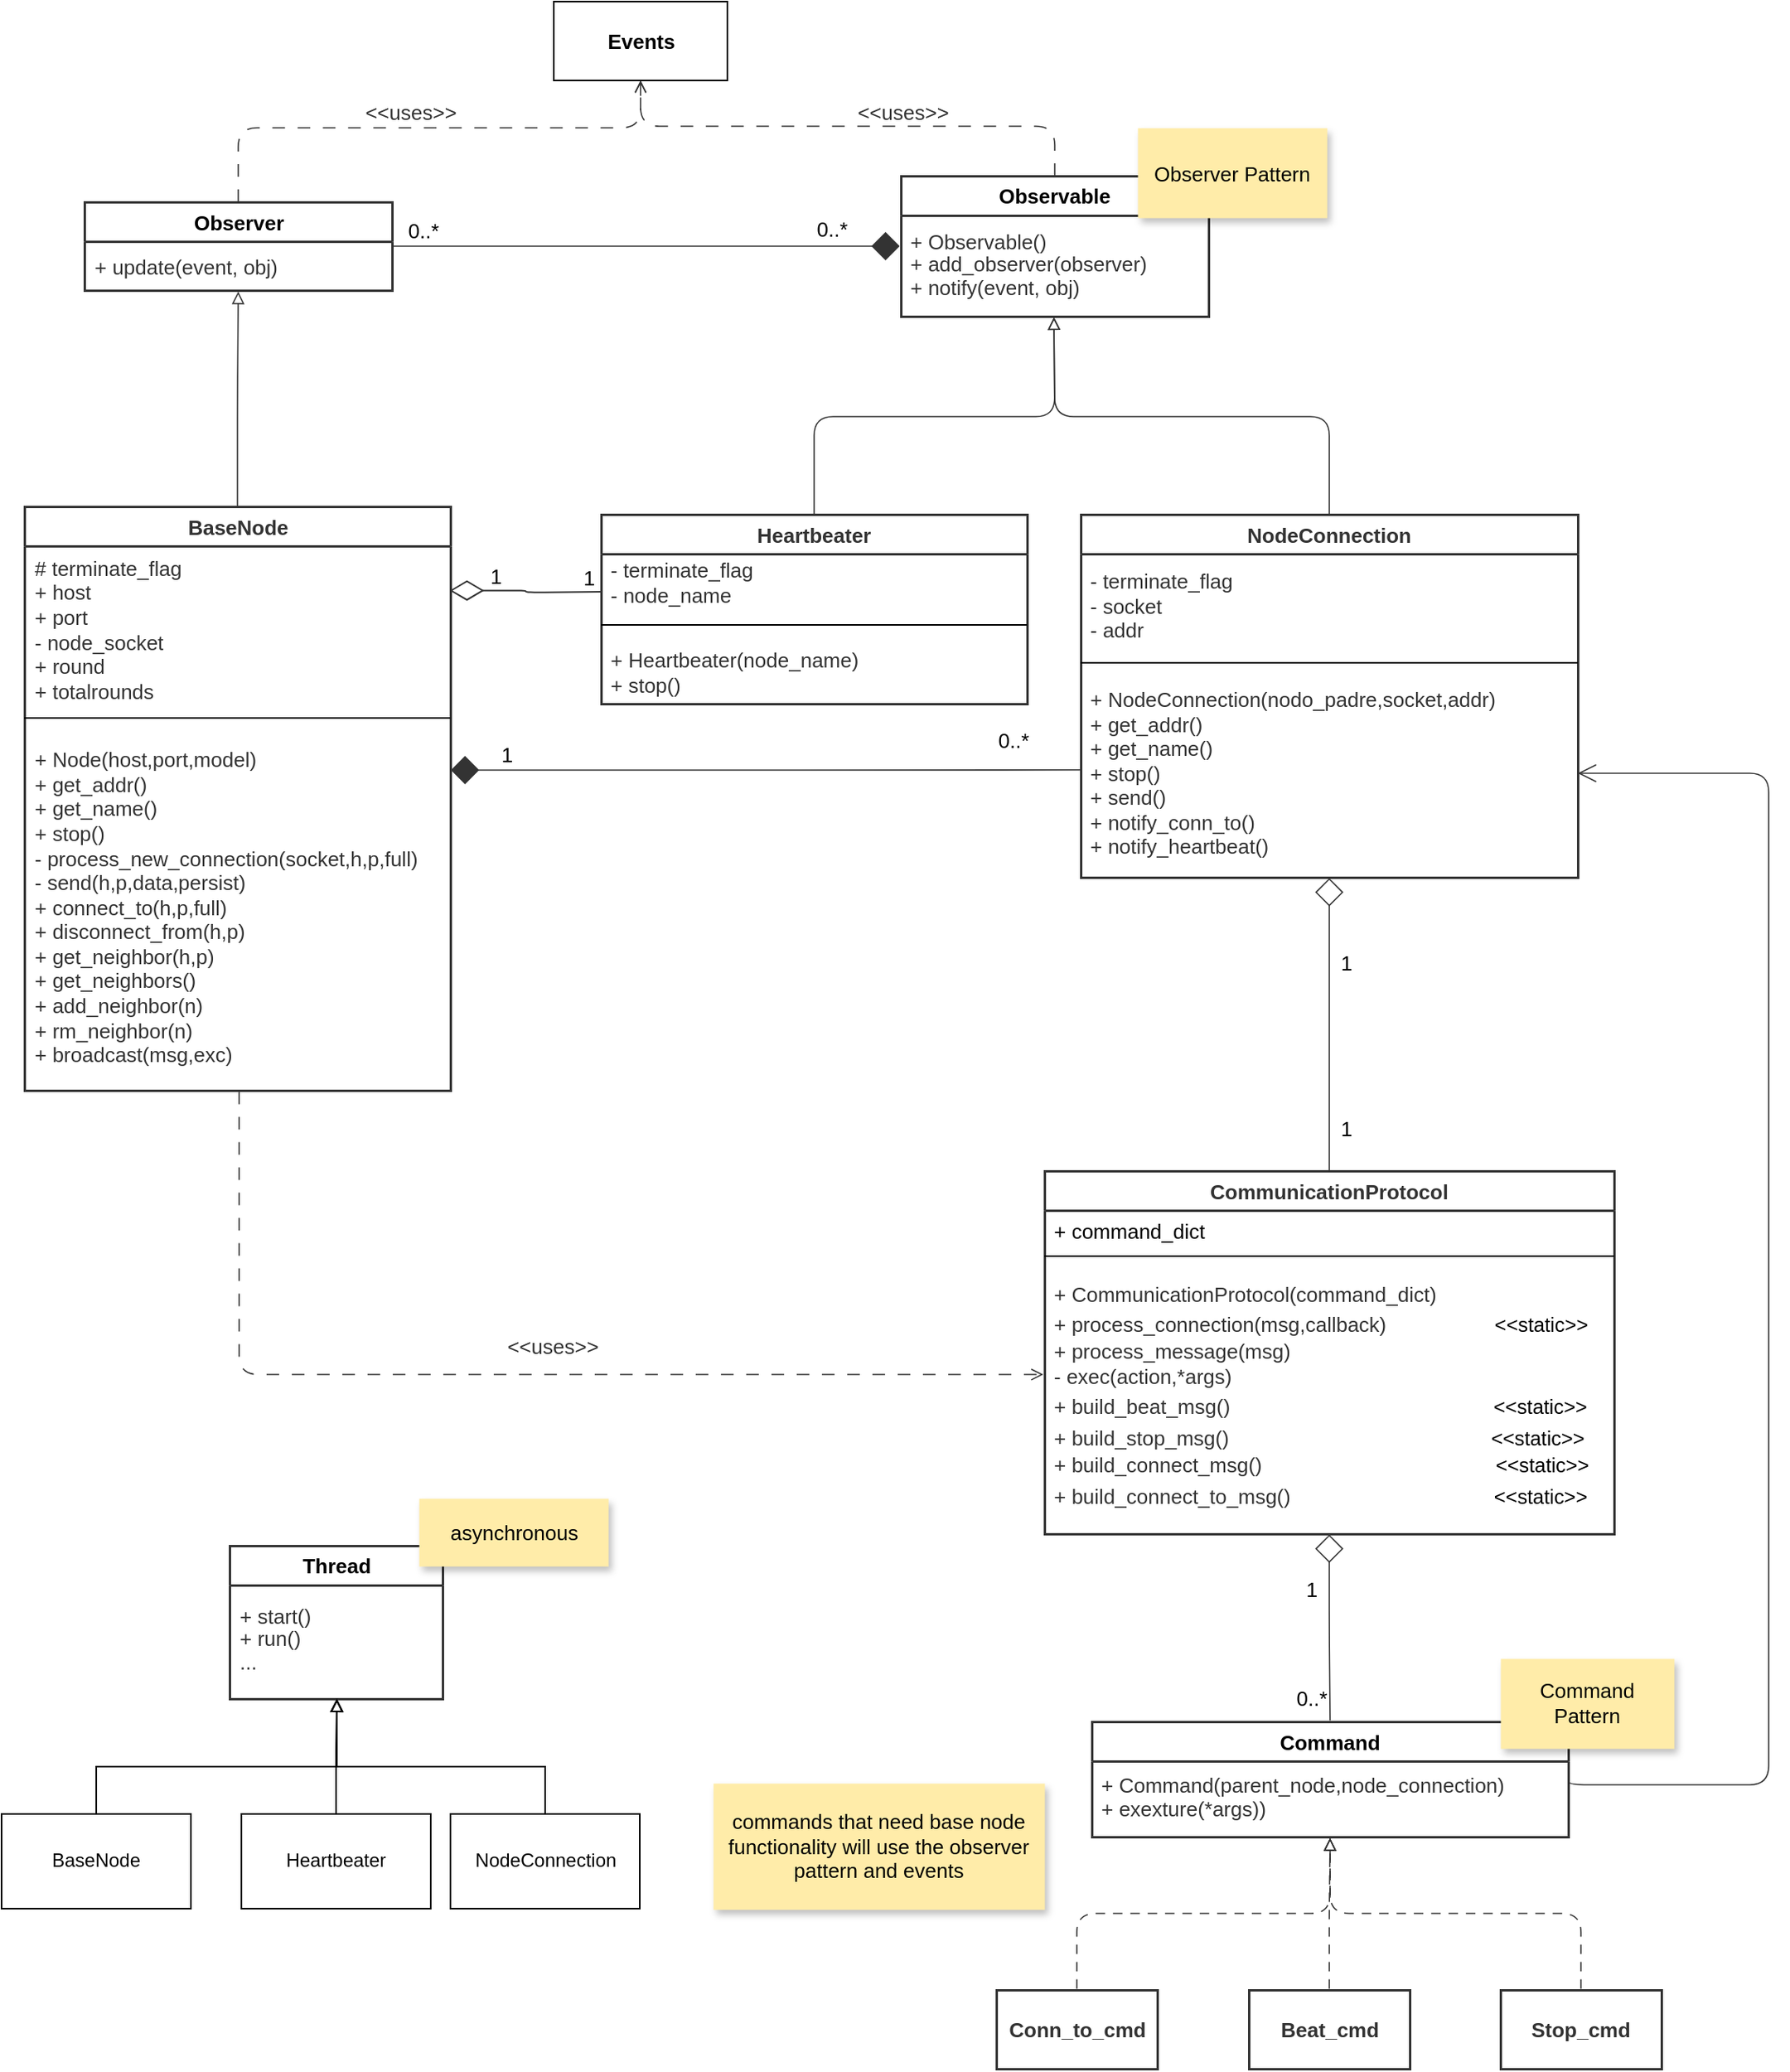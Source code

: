 <mxfile version="19.0.3" type="device"><diagram id="484S4B1htWLxdVBNY2-c" name="Page-1"><mxGraphModel dx="-99" dy="558" grid="1" gridSize="10" guides="1" tooltips="1" connect="1" arrows="1" fold="1" page="1" pageScale="1" pageWidth="827" pageHeight="1169" math="0" shadow="0"><root><mxCell id="0"/><mxCell id="1" parent="0"/><mxCell id="86f7DXbvGBLpAlIuW8gX-1" value="BaseNode" style="html=1;overflow=block;blockSpacing=1;swimlane;childLayout=stackLayout;horizontal=1;horizontalStack=0;resizeParent=1;resizeParentMax=0;resizeLast=0;collapsible=0;marginBottom=0;swimlaneFillColor=#ffffff;startSize=25;whiteSpace=wrap;fontSize=13;fontColor=#333333;fontStyle=1;align=center;spacing=0;strokeColor=#333333;strokeOpacity=100;fillOpacity=100;fillColor=#ffffff;strokeWidth=1.5;" parent="1" vertex="1"><mxGeometry x="994.5" y="360" width="270" height="370" as="geometry"/></mxCell><mxCell id="86f7DXbvGBLpAlIuW8gX-2" value="# terminate_flag&lt;br&gt;+ host&lt;br&gt;+ port&lt;br&gt;- node_socket&lt;br&gt;+ round&lt;br&gt;+ totalrounds" style="part=1;html=1;resizeHeight=0;strokeColor=none;fillColor=none;align=left;verticalAlign=middle;spacingLeft=4;spacingRight=4;overflow=hidden;rotatable=0;points=[[0,0.5],[1,0.5]];portConstraint=eastwest;swimlaneFillColor=#ffffff;strokeOpacity=100;fillOpacity=100;whiteSpace=wrap;fontSize=13;fontColor=#333333;" parent="86f7DXbvGBLpAlIuW8gX-1" vertex="1"><mxGeometry y="25" width="270" height="105" as="geometry"/></mxCell><mxCell id="86f7DXbvGBLpAlIuW8gX-3" value="" style="line;strokeWidth=1;fillColor=none;align=left;verticalAlign=middle;spacingTop=-1;spacingLeft=3;spacingRight=3;rotatable=0;labelPosition=right;points=[];portConstraint=eastwest;" parent="86f7DXbvGBLpAlIuW8gX-1" vertex="1"><mxGeometry y="130" width="270" height="8" as="geometry"/></mxCell><mxCell id="86f7DXbvGBLpAlIuW8gX-4" value="+ Node(host,port,model)&lt;br&gt;+ get_addr()&lt;br&gt;+ get_name()&lt;br&gt;+ stop()&lt;br&gt;- process_new_connection(socket,h,p,full)&lt;br&gt;- send(h,p,data,persist)&lt;br&gt;+ connect_to(h,p,full)&lt;br&gt;+ disconnect_from(h,p)&lt;br&gt;+ get_neighbor(h,p) &lt;br&gt;+ get_neighbors() &lt;br&gt;+ add_neighbor(n) &lt;br&gt;+ rm_neighbor(n)&lt;br&gt;+ broadcast(msg,exc)" style="part=1;html=1;resizeHeight=0;strokeColor=none;fillColor=none;align=left;verticalAlign=middle;spacingLeft=4;spacingRight=4;overflow=hidden;rotatable=0;points=[[0,0.5],[1,0.5]];portConstraint=eastwest;swimlaneFillColor=#ffffff;strokeOpacity=100;fillOpacity=100;whiteSpace=wrap;fontSize=13;fontColor=#333333;" parent="86f7DXbvGBLpAlIuW8gX-1" vertex="1"><mxGeometry y="138" width="270" height="232" as="geometry"/></mxCell><mxCell id="86f7DXbvGBLpAlIuW8gX-5" value="Heartbeater" style="html=1;overflow=block;blockSpacing=1;swimlane;childLayout=stackLayout;horizontal=1;horizontalStack=0;resizeParent=1;resizeParentMax=0;resizeLast=0;collapsible=0;marginBottom=0;swimlaneFillColor=#ffffff;startSize=25;whiteSpace=wrap;fontSize=13;fontColor=#333333;fontStyle=1;align=center;spacing=0;strokeColor=#333333;strokeOpacity=100;fillOpacity=100;fillColor=#ffffff;strokeWidth=1.5;" parent="1" vertex="1"><mxGeometry x="1360" y="365" width="270" height="120" as="geometry"/></mxCell><mxCell id="86f7DXbvGBLpAlIuW8gX-6" value="- terminate_flag&lt;br&gt;- node_name" style="part=1;html=1;resizeHeight=0;strokeColor=none;fillColor=none;align=left;verticalAlign=middle;spacingLeft=4;spacingRight=4;overflow=hidden;rotatable=0;points=[[0,0.5],[1,0.5]];portConstraint=eastwest;swimlaneFillColor=#ffffff;strokeOpacity=100;fillOpacity=100;whiteSpace=wrap;fontSize=13;fontColor=#333333;" parent="86f7DXbvGBLpAlIuW8gX-5" vertex="1"><mxGeometry y="25" width="270" height="35" as="geometry"/></mxCell><mxCell id="86f7DXbvGBLpAlIuW8gX-7" value="" style="line;strokeWidth=1;fillColor=none;align=left;verticalAlign=middle;spacingTop=-1;spacingLeft=3;spacingRight=3;rotatable=0;labelPosition=right;points=[];portConstraint=eastwest;" parent="86f7DXbvGBLpAlIuW8gX-5" vertex="1"><mxGeometry y="60" width="270" height="20" as="geometry"/></mxCell><mxCell id="86f7DXbvGBLpAlIuW8gX-8" value="+ Heartbeater(node_name)&lt;br&gt;+ stop()" style="part=1;html=1;resizeHeight=0;strokeColor=none;fillColor=none;align=left;verticalAlign=middle;spacingLeft=4;spacingRight=4;overflow=hidden;rotatable=0;points=[[0,0.5],[1,0.5]];portConstraint=eastwest;swimlaneFillColor=#ffffff;strokeOpacity=100;fillOpacity=100;whiteSpace=wrap;fontSize=13;fontColor=#333333;" parent="86f7DXbvGBLpAlIuW8gX-5" vertex="1"><mxGeometry y="80" width="270" height="40" as="geometry"/></mxCell><mxCell id="86f7DXbvGBLpAlIuW8gX-9" value="Thread" style="html=1;overflow=block;blockSpacing=1;swimlane;childLayout=stackLayout;horizontal=1;horizontalStack=0;resizeParent=1;resizeParentMax=0;resizeLast=0;collapsible=0;marginBottom=0;swimlaneFillColor=#ffffff;startSize=25;whiteSpace=wrap;fontSize=13;fontStyle=1;align=center;spacing=0;strokeColor=#333333;strokeOpacity=100;fillOpacity=100;fillColor=#ffffff;strokeWidth=1.5;" parent="1" vertex="1"><mxGeometry x="1124.5" y="1018.48" width="135" height="96.963" as="geometry"/></mxCell><mxCell id="86f7DXbvGBLpAlIuW8gX-10" value="&lt;div style=&quot;display: flex; justify-content: flex-start; text-align: left; align-items: baseline; font-size: 0; line-height: 1.25;margin-top: -2px;&quot;&gt;&lt;span&gt;&lt;span style=&quot;font-size:13px;color:#333333;&quot;&gt;+ start()  &#10;&lt;/span&gt;&lt;/span&gt;&lt;/div&gt;&lt;div style=&quot;display: flex; justify-content: flex-start; text-align: left; align-items: baseline; font-size: 0; line-height: 1.25;margin-top: -2px;&quot;&gt;&lt;span&gt;&lt;span style=&quot;font-size:13px;color:#333333;&quot;&gt;+ run()&#10;&lt;/span&gt;&lt;/span&gt;&lt;/div&gt;&lt;div style=&quot;display: flex; justify-content: flex-start; text-align: left; align-items: baseline; font-size: 0; line-height: 1.25;margin-top: -2px;&quot;&gt;&lt;span&gt;&lt;span style=&quot;font-size:13px;color:#333333;&quot;&gt;...&lt;/span&gt;&lt;/span&gt;&lt;/div&gt;" style="part=1;html=1;resizeHeight=0;strokeColor=none;fillColor=none;verticalAlign=middle;spacingLeft=4;spacingRight=4;overflow=hidden;rotatable=0;points=[[0,0.5],[1,0.5]];portConstraint=eastwest;swimlaneFillColor=#ffffff;strokeOpacity=100;fillOpacity=100;whiteSpace=wrap;fontSize=13;fontColor=#333333;align=left;" parent="86f7DXbvGBLpAlIuW8gX-9" vertex="1"><mxGeometry y="25" width="135" height="71.963" as="geometry"/></mxCell><mxCell id="86f7DXbvGBLpAlIuW8gX-11" value="NodeConnection" style="html=1;overflow=block;blockSpacing=1;swimlane;childLayout=stackLayout;horizontal=1;horizontalStack=0;resizeParent=1;resizeParentMax=0;resizeLast=0;collapsible=0;marginBottom=0;swimlaneFillColor=#ffffff;startSize=25;whiteSpace=wrap;fontSize=13;fontColor=#333333;fontStyle=1;align=center;spacing=0;strokeColor=#333333;strokeOpacity=100;fillOpacity=100;fillColor=#ffffff;strokeWidth=1.5;" parent="1" vertex="1"><mxGeometry x="1664" y="365" width="315" height="230" as="geometry"/></mxCell><mxCell id="86f7DXbvGBLpAlIuW8gX-12" value="- terminate_flag&lt;br&gt;- socket&lt;br&gt;- addr" style="part=1;html=1;resizeHeight=0;strokeColor=none;fillColor=none;align=left;verticalAlign=middle;spacingLeft=4;spacingRight=4;overflow=hidden;rotatable=0;points=[[0,0.5],[1,0.5]];portConstraint=eastwest;swimlaneFillColor=#ffffff;strokeOpacity=100;fillOpacity=100;whiteSpace=wrap;fontSize=13;fontColor=#333333;" parent="86f7DXbvGBLpAlIuW8gX-11" vertex="1"><mxGeometry y="25" width="315" height="65" as="geometry"/></mxCell><mxCell id="86f7DXbvGBLpAlIuW8gX-13" value="" style="line;strokeWidth=1;fillColor=none;align=left;verticalAlign=middle;spacingTop=-1;spacingLeft=3;spacingRight=3;rotatable=0;labelPosition=right;points=[];portConstraint=eastwest;" parent="86f7DXbvGBLpAlIuW8gX-11" vertex="1"><mxGeometry y="90" width="315" height="8" as="geometry"/></mxCell><mxCell id="86f7DXbvGBLpAlIuW8gX-14" value="+ NodeConnection(nodo_padre,socket,addr)&lt;br&gt;+ get_addr()&lt;br&gt;+ get_name()&lt;br&gt;+ stop()&lt;br&gt;+ send()&lt;br&gt;+ notify_conn_to()&lt;br&gt;+ notify_heartbeat()" style="part=1;html=1;resizeHeight=0;strokeColor=none;fillColor=none;align=left;verticalAlign=middle;spacingLeft=4;spacingRight=4;overflow=hidden;rotatable=0;points=[[0,0.5],[1,0.5]];portConstraint=eastwest;swimlaneFillColor=#ffffff;strokeOpacity=100;fillOpacity=100;whiteSpace=wrap;fontSize=13;fontColor=#333333;" parent="86f7DXbvGBLpAlIuW8gX-11" vertex="1"><mxGeometry y="98" width="315" height="132" as="geometry"/></mxCell><UserObject label="" lucidchartObjectId="Es1kTnp6L7Sx" id="86f7DXbvGBLpAlIuW8gX-21"><mxCell style="html=1;jettySize=18;whiteSpace=wrap;fontSize=13;strokeColor=#333333;strokeOpacity=100;strokeWidth=1;rounded=1;arcSize=24;edgeStyle=orthogonalEdgeStyle;startArrow=none;endArrow=diamondThin;endFill=0;endSize=19;startSize=21;entryX=0.998;entryY=0.269;entryDx=0;entryDy=0;entryPerimeter=0;" parent="1" target="86f7DXbvGBLpAlIuW8gX-2" edge="1"><mxGeometry width="100" height="100" relative="1" as="geometry"><Array as="points"/><mxPoint x="1360" y="414" as="sourcePoint"/><mxPoint x="1264.5" y="414.215" as="targetPoint"/></mxGeometry></mxCell></UserObject><mxCell id="86f7DXbvGBLpAlIuW8gX-22" value="1" style="text;html=1;resizable=0;labelBackgroundColor=default;align=center;verticalAlign=middle;fontSize=13;" parent="86f7DXbvGBLpAlIuW8gX-21" vertex="1"><mxGeometry x="-0.908" relative="1" as="geometry"><mxPoint x="-4" y="-9" as="offset"/></mxGeometry></mxCell><mxCell id="86f7DXbvGBLpAlIuW8gX-23" value="1" style="text;html=1;resizable=0;labelBackgroundColor=default;align=center;verticalAlign=middle;fontSize=13;" parent="86f7DXbvGBLpAlIuW8gX-21" vertex="1"><mxGeometry x="0.908" relative="1" as="geometry"><mxPoint x="24" y="-9" as="offset"/></mxGeometry></mxCell><UserObject label="" lucidchartObjectId="Xs1kaLRwTrec" id="86f7DXbvGBLpAlIuW8gX-24"><mxCell style="html=1;jettySize=18;whiteSpace=wrap;fontSize=13;strokeColor=#333333;strokeOpacity=100;strokeWidth=0.8;rounded=1;arcSize=24;edgeStyle=orthogonalEdgeStyle;startArrow=diamond;startFill=1;startSize=16;endArrow=none;entryX=-0.001;entryY=0.484;entryDx=0;entryDy=0;entryPerimeter=0;exitX=1.001;exitY=0.125;exitDx=0;exitDy=0;exitPerimeter=0;" parent="1" source="86f7DXbvGBLpAlIuW8gX-4" target="86f7DXbvGBLpAlIuW8gX-14" edge="1"><mxGeometry width="100" height="100" relative="1" as="geometry"><Array as="points"/><mxPoint x="1280" y="580" as="sourcePoint"/><mxPoint x="1660" y="580" as="targetPoint"/></mxGeometry></mxCell></UserObject><mxCell id="86f7DXbvGBLpAlIuW8gX-25" value="1" style="text;html=1;resizable=0;labelBackgroundColor=default;align=center;verticalAlign=middle;fontSize=13;" parent="86f7DXbvGBLpAlIuW8gX-24" vertex="1"><mxGeometry x="-0.869" relative="1" as="geometry"><mxPoint x="9" y="-10" as="offset"/></mxGeometry></mxCell><mxCell id="86f7DXbvGBLpAlIuW8gX-26" value="0..*" style="text;html=1;resizable=0;labelBackgroundColor=default;align=center;verticalAlign=middle;fontSize=13;" parent="86f7DXbvGBLpAlIuW8gX-24" vertex="1"><mxGeometry x="0.739" relative="1" as="geometry"><mxPoint x="9" y="-19" as="offset"/></mxGeometry></mxCell><mxCell id="86f7DXbvGBLpAlIuW8gX-29" value="CommunicationProtocol" style="html=1;overflow=block;blockSpacing=1;swimlane;childLayout=stackLayout;horizontal=1;horizontalStack=0;resizeParent=1;resizeParentMax=0;resizeLast=0;collapsible=0;marginBottom=0;swimlaneFillColor=#ffffff;startSize=25;whiteSpace=wrap;fontSize=13;fontColor=#333333;fontStyle=1;align=center;spacing=0;strokeColor=#333333;strokeOpacity=100;fillOpacity=100;fillColor=#ffffff;strokeWidth=1.5;" parent="1" vertex="1"><mxGeometry x="1641" y="781" width="361" height="230" as="geometry"/></mxCell><mxCell id="86f7DXbvGBLpAlIuW8gX-30" value="+&amp;nbsp;command_dict" style="part=1;html=1;resizeHeight=0;strokeColor=none;fillColor=none;align=left;verticalAlign=middle;spacingLeft=4;spacingRight=4;overflow=hidden;rotatable=0;points=[[0,0.5],[1,0.5]];portConstraint=eastwest;swimlaneFillColor=#ffffff;strokeOpacity=100;fillOpacity=100;whiteSpace=wrap;fontSize=13;" parent="86f7DXbvGBLpAlIuW8gX-29" vertex="1"><mxGeometry y="25" width="361" height="25" as="geometry"/></mxCell><mxCell id="86f7DXbvGBLpAlIuW8gX-31" value="" style="line;strokeWidth=1;fillColor=none;align=left;verticalAlign=middle;spacingTop=-1;spacingLeft=3;spacingRight=3;rotatable=0;labelPosition=right;points=[];portConstraint=eastwest;" parent="86f7DXbvGBLpAlIuW8gX-29" vertex="1"><mxGeometry y="50" width="361" height="8" as="geometry"/></mxCell><mxCell id="86f7DXbvGBLpAlIuW8gX-32" value="&lt;div style=&quot;display: flex; justify-content: center; align-items: baseline; font-size: 0px; line-height: 1.25; margin-top: -2px;&quot;&gt;&lt;span&gt;&lt;span style=&quot;font-size:13px;color:#333333;&quot;&gt;+ CommunicationProtocol(command_dict)&lt;br&gt;+ process_connection(msg,callback)&amp;nbsp; &amp;nbsp; &amp;nbsp;&amp;nbsp;&lt;/span&gt;&lt;span style=&quot;font-size: 13px;&quot;&gt;&amp;nbsp; &amp;nbsp; &amp;nbsp; &amp;nbsp; &amp;nbsp;&lt;/span&gt;&lt;span style=&quot;font-size:13px;color:#333333;&quot;&gt;&amp;nbsp; &amp;nbsp;&amp;nbsp;&lt;/span&gt;&lt;span style=&quot;font-size:16px;color:#000000;&quot;&gt;&lt;/span&gt;&lt;span style=&quot;font-size:12.7px;color:#000000;&quot;&gt;&amp;lt;&amp;lt;static&amp;gt;&amp;gt;&lt;/span&gt;&lt;span style=&quot;font-size:13px;color:#333333;&quot;&gt;&lt;br&gt;+ process_message(msg)&lt;br&gt;- exec(action,*args)&lt;br&gt;+ build_beat_msg()&amp;nbsp; &amp;nbsp; &amp;nbsp; &amp;nbsp; &amp;nbsp; &amp;nbsp; &amp;nbsp; &amp;nbsp; &amp;nbsp; &amp;nbsp; &amp;nbsp; &amp;nbsp; &amp;nbsp; &amp;nbsp; &amp;nbsp; &amp;nbsp; &amp;nbsp; &amp;nbsp; &amp;nbsp; &amp;nbsp; &amp;nbsp; &amp;nbsp; &amp;nbsp;&lt;/span&gt;&lt;span style=&quot;font-size:16px;color:#000000;&quot;&gt;                                    &lt;/span&gt;&lt;span style=&quot;font-size:12.7px;color:#000000;&quot;&gt;&amp;lt;&amp;lt;static&amp;gt;&amp;gt;&lt;/span&gt;&lt;span style=&quot;font-size:13px;color:#333333;&quot;&gt;&lt;br&gt;+ build_stop_msg()&amp;nbsp; &amp;nbsp; &amp;nbsp; &amp;nbsp; &amp;nbsp; &amp;nbsp; &amp;nbsp; &amp;nbsp; &amp;nbsp; &amp;nbsp; &amp;nbsp; &amp;nbsp; &amp;nbsp; &amp;nbsp; &amp;nbsp; &amp;nbsp; &amp;nbsp; &amp;nbsp; &amp;nbsp; &amp;nbsp; &amp;nbsp; &amp;nbsp; &amp;nbsp;&amp;nbsp;&lt;/span&gt;&lt;span style=&quot;font-size:16px;color:#000000;&quot;&gt;&lt;/span&gt;&lt;span style=&quot;font-size:12.7px;color:#000000;&quot;&gt;&amp;lt;&amp;lt;static&amp;gt;&amp;gt;&lt;/span&gt;&lt;span style=&quot;font-size:13px;color:#333333;&quot;&gt;&lt;br&gt;+ build_connect_msg()&amp;nbsp; &amp;nbsp; &amp;nbsp; &amp;nbsp; &amp;nbsp; &amp;nbsp; &amp;nbsp; &amp;nbsp; &amp;nbsp; &amp;nbsp; &amp;nbsp; &amp;nbsp; &amp;nbsp; &amp;nbsp; &amp;nbsp; &amp;nbsp; &amp;nbsp; &amp;nbsp; &amp;nbsp; &amp;nbsp; &amp;nbsp;&lt;/span&gt;&lt;span style=&quot;font-size:12.7px;color:#000000;&quot;&gt;&amp;lt;&amp;lt;static&amp;gt;&amp;gt;&lt;br&gt;&lt;/span&gt;&lt;span style=&quot;font-size:13px;color:#333333;&quot;&gt;+ build_connect_to_msg()&lt;/span&gt;&lt;span style=&quot;font-size:16px;color:#000000;&quot;&gt;&amp;nbsp; &amp;nbsp; &amp;nbsp; &amp;nbsp; &amp;nbsp; &amp;nbsp; &amp;nbsp; &amp;nbsp; &amp;nbsp; &amp;nbsp; &amp;nbsp; &amp;nbsp; &amp;nbsp; &amp;nbsp; &amp;nbsp;&lt;/span&gt;&lt;span style=&quot;font-size:12.7px;color:#000000;&quot;&gt;&amp;lt;&amp;lt;static&amp;gt;&amp;gt;&lt;/span&gt;&lt;/span&gt;&lt;/div&gt;" style="part=1;html=1;resizeHeight=0;strokeColor=none;fillColor=none;align=left;verticalAlign=middle;spacingLeft=4;spacingRight=4;overflow=hidden;rotatable=0;points=[[0,0.5],[1,0.5]];portConstraint=eastwest;swimlaneFillColor=#ffffff;strokeOpacity=100;fillOpacity=100;whiteSpace=wrap;fontSize=16;fontColor=#333333;" parent="86f7DXbvGBLpAlIuW8gX-29" vertex="1"><mxGeometry y="58" width="361" height="172" as="geometry"/></mxCell><mxCell id="86f7DXbvGBLpAlIuW8gX-33" value="Observable" style="html=1;overflow=block;blockSpacing=1;swimlane;childLayout=stackLayout;horizontal=1;horizontalStack=0;resizeParent=1;resizeParentMax=0;resizeLast=0;collapsible=0;marginBottom=0;swimlaneFillColor=#ffffff;startSize=25;whiteSpace=wrap;fontSize=13;fontStyle=1;align=center;spacing=0;strokeColor=#333333;strokeOpacity=100;fillOpacity=100;fillColor=#ffffff;strokeWidth=1.5;" parent="1" vertex="1"><mxGeometry x="1550" y="150.5" width="195" height="89" as="geometry"/></mxCell><mxCell id="86f7DXbvGBLpAlIuW8gX-34" value="&lt;div style=&quot;display: flex; justify-content: flex-start; text-align: left; align-items: baseline; font-size: 0; line-height: 1.25;margin-top: -2px;&quot;&gt;&lt;span&gt;&lt;span style=&quot;font-size:13px;color:#333333;&quot;&gt;+ Observable()&lt;br&gt;&lt;/span&gt;&lt;/span&gt;&lt;/div&gt;&lt;div style=&quot;display: flex; justify-content: flex-start; text-align: left; align-items: baseline; font-size: 0; line-height: 1.25;margin-top: -2px;&quot;&gt;&lt;span&gt;&lt;span style=&quot;font-size:13px;color:#333333;&quot;&gt;+ add_observer(observer)&lt;br&gt;&lt;/span&gt;&lt;/span&gt;&lt;/div&gt;&lt;div style=&quot;display: flex; justify-content: flex-start; text-align: left; align-items: baseline; line-height: 1.25; margin-top: -2px;&quot;&gt;&lt;span style=&quot;font-size: 13px; color: rgb(51, 51, 51);&quot;&gt;+ notify(&lt;/span&gt;&lt;span style=&quot;background-color: initial;&quot;&gt;event, obj&lt;/span&gt;&lt;span style=&quot;font-size: 13px; background-color: initial;&quot;&gt;)&lt;/span&gt;&lt;/div&gt;" style="part=1;html=1;resizeHeight=0;strokeColor=none;fillColor=none;verticalAlign=middle;spacingLeft=4;spacingRight=4;overflow=hidden;rotatable=0;points=[[0,0.5],[1,0.5]];portConstraint=eastwest;swimlaneFillColor=#ffffff;strokeOpacity=100;fillOpacity=100;whiteSpace=wrap;fontSize=13;fontColor=#333333;align=left;" parent="86f7DXbvGBLpAlIuW8gX-33" vertex="1"><mxGeometry y="25" width="195" height="64" as="geometry"/></mxCell><UserObject label="" lucidchartObjectId="7J5k43ih.Vza" id="86f7DXbvGBLpAlIuW8gX-35"><mxCell style="html=1;jettySize=18;whiteSpace=wrap;fontSize=13;strokeColor=#333333;strokeOpacity=100;strokeWidth=0.8;rounded=1;arcSize=24;edgeStyle=orthogonalEdgeStyle;startArrow=none;endArrow=block;endFill=0;exitX=0.5;exitY=-0.002;exitPerimeter=0;" parent="1" source="86f7DXbvGBLpAlIuW8gX-11" edge="1"><mxGeometry width="100" height="100" relative="1" as="geometry"><Array as="points"/><mxPoint x="1647" y="240" as="targetPoint"/></mxGeometry></mxCell></UserObject><mxCell id="86f7DXbvGBLpAlIuW8gX-36" value="Observer" style="html=1;overflow=block;blockSpacing=1;swimlane;childLayout=stackLayout;horizontal=1;horizontalStack=0;resizeParent=1;resizeParentMax=0;resizeLast=0;collapsible=0;marginBottom=0;swimlaneFillColor=#ffffff;startSize=25;whiteSpace=wrap;fontSize=13;fontStyle=1;align=center;spacing=0;strokeColor=#333333;strokeOpacity=100;fillOpacity=100;fillColor=#ffffff;strokeWidth=1.5;" parent="1" vertex="1"><mxGeometry x="1032.5" y="167" width="195" height="56" as="geometry"/></mxCell><mxCell id="86f7DXbvGBLpAlIuW8gX-37" value="+ update(event, obj)" style="part=1;html=1;resizeHeight=0;strokeColor=none;fillColor=none;verticalAlign=middle;spacingLeft=4;spacingRight=4;overflow=hidden;rotatable=0;points=[[0,0.5],[1,0.5]];portConstraint=eastwest;swimlaneFillColor=#ffffff;strokeOpacity=100;fillOpacity=100;whiteSpace=wrap;fontSize=13;fontColor=#333333;align=left;" parent="86f7DXbvGBLpAlIuW8gX-36" vertex="1"><mxGeometry y="25" width="195" height="31" as="geometry"/></mxCell><UserObject label="" lucidchartObjectId="RK5kKzhHI9B3" id="86f7DXbvGBLpAlIuW8gX-38"><mxCell style="html=1;jettySize=18;whiteSpace=wrap;fontSize=13;strokeColor=#333333;strokeOpacity=100;strokeWidth=0.8;rounded=1;arcSize=24;edgeStyle=orthogonalEdgeStyle;startArrow=none;endArrow=block;endFill=0;exitX=0.5;exitY=-0.001;exitPerimeter=0;entryX=0.5;entryY=1.013;entryPerimeter=0;" parent="1" source="86f7DXbvGBLpAlIuW8gX-1" target="86f7DXbvGBLpAlIuW8gX-36" edge="1"><mxGeometry width="100" height="100" relative="1" as="geometry"><Array as="points"/></mxGeometry></mxCell></UserObject><UserObject label="" lucidchartObjectId="CS5ktU6LvUsN" id="86f7DXbvGBLpAlIuW8gX-39"><mxCell style="html=1;jettySize=18;whiteSpace=wrap;fontSize=13;strokeColor=#333333;strokeOpacity=100;strokeWidth=0.8;rounded=1;arcSize=24;edgeStyle=orthogonalEdgeStyle;startArrow=none;endArrow=diamond;endFill=1;endSize=16;exitX=1.004;exitY=0.5;exitPerimeter=0;entryX=-0.004;entryY=0.5;entryPerimeter=0;" parent="1" source="86f7DXbvGBLpAlIuW8gX-36" target="86f7DXbvGBLpAlIuW8gX-33" edge="1"><mxGeometry width="100" height="100" relative="1" as="geometry"><Array as="points"/></mxGeometry></mxCell></UserObject><mxCell id="86f7DXbvGBLpAlIuW8gX-40" value="0..*" style="text;html=1;resizable=0;labelBackgroundColor=default;align=center;verticalAlign=middle;fontSize=13;" parent="86f7DXbvGBLpAlIuW8gX-39" vertex="1"><mxGeometry x="0.474" relative="1" as="geometry"><mxPoint x="41" y="-11" as="offset"/></mxGeometry></mxCell><mxCell id="86f7DXbvGBLpAlIuW8gX-41" value="0..*" style="text;html=1;resizable=0;labelBackgroundColor=default;align=center;verticalAlign=middle;fontSize=13;" parent="86f7DXbvGBLpAlIuW8gX-39" vertex="1"><mxGeometry x="-0.877" relative="1" as="geometry"><mxPoint x="-1" y="-10" as="offset"/></mxGeometry></mxCell><UserObject label="" lucidchartObjectId="cV5k5NR2WfwD" id="86f7DXbvGBLpAlIuW8gX-48"><mxCell style="html=1;jettySize=18;whiteSpace=wrap;fontSize=13;strokeColor=#333333;strokeOpacity=100;dashed=1;fixDash=1;dashPattern=8 8;strokeWidth=0.8;rounded=1;arcSize=24;edgeStyle=orthogonalEdgeStyle;startArrow=none;endArrow=open;entryX=-0.002;entryY=0.561;entryPerimeter=0;exitX=0.504;exitY=1.003;exitDx=0;exitDy=0;exitPerimeter=0;" parent="1" source="86f7DXbvGBLpAlIuW8gX-4" target="86f7DXbvGBLpAlIuW8gX-29" edge="1"><mxGeometry width="100" height="100" relative="1" as="geometry"><Array as="points"><mxPoint x="1131" y="910"/></Array><mxPoint x="1310" y="1080" as="sourcePoint"/></mxGeometry></mxCell></UserObject><mxCell id="86f7DXbvGBLpAlIuW8gX-49" value="&amp;lt;&amp;lt;uses&amp;gt;&amp;gt;" style="text;html=1;resizable=0;labelBackgroundColor=default;align=center;verticalAlign=middle;fontColor=#333333;fontSize=13;" parent="86f7DXbvGBLpAlIuW8gX-48" vertex="1"><mxGeometry x="-0.104" relative="1" as="geometry"><mxPoint x="69" y="-18" as="offset"/></mxGeometry></mxCell><UserObject label="" lucidchartObjectId="IW5kIjqBZiCT" id="86f7DXbvGBLpAlIuW8gX-50"><mxCell style="html=1;jettySize=18;whiteSpace=wrap;fontSize=13;strokeColor=#333333;strokeOpacity=100;strokeWidth=0.8;rounded=1;arcSize=24;edgeStyle=orthogonalEdgeStyle;startArrow=diamond;startFill=0;startSize=16;endArrow=none;exitX=0.5;exitY=1.002;exitPerimeter=0;entryX=0.5;entryY=-0.002;entryPerimeter=0;" parent="1" source="86f7DXbvGBLpAlIuW8gX-11" target="86f7DXbvGBLpAlIuW8gX-29" edge="1"><mxGeometry width="100" height="100" relative="1" as="geometry"><Array as="points"/></mxGeometry></mxCell></UserObject><mxCell id="86f7DXbvGBLpAlIuW8gX-51" value="1" style="text;html=1;resizable=0;labelBackgroundColor=default;align=center;verticalAlign=middle;fontSize=13;" parent="86f7DXbvGBLpAlIuW8gX-50" vertex="1"><mxGeometry x="-0.516" relative="1" as="geometry"><mxPoint x="10" y="8" as="offset"/></mxGeometry></mxCell><mxCell id="86f7DXbvGBLpAlIuW8gX-52" value="1" style="text;html=1;resizable=0;labelBackgroundColor=default;align=center;verticalAlign=middle;fontSize=13;" parent="86f7DXbvGBLpAlIuW8gX-50" vertex="1"><mxGeometry x="0.739" relative="1" as="geometry"><mxPoint x="10" y="-3" as="offset"/></mxGeometry></mxCell><UserObject label="" lucidchartObjectId="B05kcgMkwZf1" id="86f7DXbvGBLpAlIuW8gX-53"><mxCell style="html=1;jettySize=18;whiteSpace=wrap;fontSize=13;strokeColor=#333333;strokeOpacity=100;strokeWidth=0.8;rounded=1;arcSize=24;edgeStyle=orthogonalEdgeStyle;startArrow=diamond;startFill=0;startSize=16;endArrow=none;exitX=0.5;exitY=1.002;exitPerimeter=0;entryX=0.5;entryY=-0.01;entryPerimeter=0;" parent="1" source="86f7DXbvGBLpAlIuW8gX-29" target="86f7DXbvGBLpAlIuW8gX-56" edge="1"><mxGeometry width="100" height="100" relative="1" as="geometry"><Array as="points"/></mxGeometry></mxCell></UserObject><mxCell id="86f7DXbvGBLpAlIuW8gX-54" value="1" style="text;html=1;resizable=0;labelBackgroundColor=default;align=center;verticalAlign=middle;fontSize=13;" parent="86f7DXbvGBLpAlIuW8gX-53" vertex="1"><mxGeometry x="-0.423" relative="1" as="geometry"><mxPoint x="-12" as="offset"/></mxGeometry></mxCell><mxCell id="86f7DXbvGBLpAlIuW8gX-55" value="0..*" style="text;html=1;resizable=0;labelBackgroundColor=default;align=center;verticalAlign=middle;fontSize=13;" parent="86f7DXbvGBLpAlIuW8gX-53" vertex="1"><mxGeometry x="0.754" relative="1" as="geometry"><mxPoint x="-12" as="offset"/></mxGeometry></mxCell><mxCell id="86f7DXbvGBLpAlIuW8gX-56" value="Command" style="html=1;overflow=block;blockSpacing=1;swimlane;childLayout=stackLayout;horizontal=1;horizontalStack=0;resizeParent=1;resizeParentMax=0;resizeLast=0;collapsible=0;marginBottom=0;swimlaneFillColor=#ffffff;startSize=25;whiteSpace=wrap;fontSize=13;fontStyle=1;align=center;spacing=0;strokeColor=#333333;strokeOpacity=100;fillOpacity=100;fillColor=#ffffff;strokeWidth=1.5;" parent="1" vertex="1"><mxGeometry x="1671" y="1130" width="302" height="73" as="geometry"/></mxCell><mxCell id="86f7DXbvGBLpAlIuW8gX-57" value="&lt;div style=&quot;display: flex; justify-content: flex-start; text-align: left; align-items: baseline; font-size: 0; line-height: 1.25;margin-top: -2px;&quot;&gt;&lt;span&gt;&lt;span style=&quot;font-size:13px;color:#333333;&quot;&gt;+ Command(parent_node,node_connection)&#10;&lt;/span&gt;&lt;/span&gt;&lt;/div&gt;&lt;div style=&quot;display: flex; justify-content: flex-start; text-align: left; align-items: baseline; font-size: 0; line-height: 1.25;margin-top: -2px;&quot;&gt;&lt;span&gt;&lt;span style=&quot;font-size:13px;color:#333333;&quot;&gt;+ exexture(*args))&lt;/span&gt;&lt;/span&gt;&lt;/div&gt;" style="part=1;html=1;resizeHeight=0;strokeColor=none;fillColor=none;verticalAlign=middle;spacingLeft=4;spacingRight=4;overflow=hidden;rotatable=0;points=[[0,0.5],[1,0.5]];portConstraint=eastwest;swimlaneFillColor=#ffffff;strokeOpacity=100;fillOpacity=100;whiteSpace=wrap;fontSize=13;fontColor=#333333;align=left;" parent="86f7DXbvGBLpAlIuW8gX-56" vertex="1"><mxGeometry y="25" width="302" height="48" as="geometry"/></mxCell><mxCell id="86f7DXbvGBLpAlIuW8gX-58" value="Beat_cmd" style="html=1;overflow=block;blockSpacing=1;align=center;whiteSpace=wrap;fontSize=13;fontColor=#333333;fontStyle=1;spacing=0;verticalAlign=middle;strokeColor=#333333;strokeOpacity=100;fillOpacity=100;fillColor=#ffffff;strokeWidth=1.5;" parent="1" vertex="1"><mxGeometry x="1770.5" y="1300" width="102" height="50" as="geometry"/></mxCell><mxCell id="86f7DXbvGBLpAlIuW8gX-59" value="Stop_cmd" style="html=1;overflow=block;blockSpacing=1;align=center;whiteSpace=wrap;fontSize=13;fontColor=#333333;fontStyle=1;spacing=0;verticalAlign=middle;strokeColor=#333333;strokeOpacity=100;fillOpacity=100;fillColor=#ffffff;strokeWidth=1.5;" parent="1" vertex="1"><mxGeometry x="1930" y="1300" width="102" height="50" as="geometry"/></mxCell><mxCell id="86f7DXbvGBLpAlIuW8gX-60" value="Conn_to_cmd" style="html=1;overflow=block;blockSpacing=1;align=center;whiteSpace=wrap;fontSize=13;fontColor=#333333;fontStyle=1;spacing=0;verticalAlign=middle;strokeColor=#333333;strokeOpacity=100;fillOpacity=100;fillColor=#ffffff;strokeWidth=1.5;" parent="1" vertex="1"><mxGeometry x="1610.5" y="1300" width="102" height="50" as="geometry"/></mxCell><UserObject label="" lucidchartObjectId="C55k.j8o0vk9" id="86f7DXbvGBLpAlIuW8gX-68"><mxCell style="html=1;jettySize=18;whiteSpace=wrap;fontSize=13;strokeColor=#333333;strokeOpacity=100;dashed=1;fixDash=1;dashPattern=6 5;strokeWidth=0.8;rounded=1;arcSize=24;edgeStyle=orthogonalEdgeStyle;startArrow=none;endArrow=block;endFill=0;exitX=0.5;exitY=-0.015;exitPerimeter=0;entryX=0.5;entryY=1.01;entryPerimeter=0;" parent="1" source="86f7DXbvGBLpAlIuW8gX-59" target="86f7DXbvGBLpAlIuW8gX-56" edge="1"><mxGeometry width="100" height="100" relative="1" as="geometry"><Array as="points"/></mxGeometry></mxCell></UserObject><UserObject label="" lucidchartObjectId="G55klkGUcA1G" id="86f7DXbvGBLpAlIuW8gX-69"><mxCell style="html=1;jettySize=18;whiteSpace=wrap;fontSize=13;strokeColor=#333333;strokeOpacity=100;dashed=1;fixDash=1;dashPattern=6 5;strokeWidth=0.8;rounded=1;arcSize=24;edgeStyle=orthogonalEdgeStyle;startArrow=none;endArrow=block;endFill=0;exitX=0.5;exitY=-0.015;exitPerimeter=0;entryX=0.5;entryY=1.01;entryPerimeter=0;" parent="1" source="86f7DXbvGBLpAlIuW8gX-58" target="86f7DXbvGBLpAlIuW8gX-56" edge="1"><mxGeometry width="100" height="100" relative="1" as="geometry"><Array as="points"/></mxGeometry></mxCell></UserObject><UserObject label="" lucidchartObjectId="H55k0wPfIEmN" id="86f7DXbvGBLpAlIuW8gX-70"><mxCell style="html=1;jettySize=18;whiteSpace=wrap;fontSize=13;strokeColor=#333333;strokeOpacity=100;dashed=1;fixDash=1;dashPattern=6 5;strokeWidth=0.8;rounded=1;arcSize=24;edgeStyle=orthogonalEdgeStyle;startArrow=none;endArrow=block;endFill=0;exitX=0.5;exitY=-0.015;exitPerimeter=0;entryX=0.5;entryY=1.01;entryPerimeter=0;" parent="1" source="86f7DXbvGBLpAlIuW8gX-60" target="86f7DXbvGBLpAlIuW8gX-56" edge="1"><mxGeometry width="100" height="100" relative="1" as="geometry"><Array as="points"/></mxGeometry></mxCell></UserObject><UserObject label="asynchronous" lucidchartObjectId="~95kIB2LhG-8" id="86f7DXbvGBLpAlIuW8gX-72"><mxCell style="html=1;overflow=block;blockSpacing=1;whiteSpace=wrap;shadow=1;fontSize=13;spacing=3.8;strokeColor=none;fillColor=#FFECA9;strokeWidth=0;" parent="1" vertex="1"><mxGeometry x="1244.5" y="988.48" width="120" height="42.98" as="geometry"/></mxCell></UserObject><UserObject label="" lucidchartObjectId="va6krM8F3_qw" id="86f7DXbvGBLpAlIuW8gX-75"><mxCell style="html=1;jettySize=18;whiteSpace=wrap;fontSize=13;strokeColor=#333333;strokeOpacity=100;strokeWidth=0.8;rounded=1;arcSize=24;edgeStyle=orthogonalEdgeStyle;startArrow=none;endArrow=open;exitX=1.002;exitY=0.5;exitPerimeter=0;endFill=0;endSize=10;entryX=1;entryY=0.5;entryDx=0;entryDy=0;" parent="1" source="86f7DXbvGBLpAlIuW8gX-56" target="86f7DXbvGBLpAlIuW8gX-14" edge="1"><mxGeometry width="100" height="100" relative="1" as="geometry"><Array as="points"><mxPoint x="1974" y="1170"/><mxPoint x="2100" y="1170"/><mxPoint x="2100" y="529"/></Array><mxPoint x="2000" y="630" as="targetPoint"/></mxGeometry></mxCell></UserObject><UserObject label="Observer Pattern" lucidchartObjectId="cq6kh.026s~W" id="86f7DXbvGBLpAlIuW8gX-81"><mxCell style="html=1;overflow=block;blockSpacing=1;whiteSpace=wrap;shadow=1;fontSize=13;spacing=3.8;strokeColor=none;fillColor=#FFECA9;strokeWidth=0;" parent="1" vertex="1"><mxGeometry x="1700" y="120" width="120" height="57" as="geometry"/></mxCell></UserObject><UserObject label="Command Pattern" lucidchartObjectId="c.5kyNh.rKV0" id="86f7DXbvGBLpAlIuW8gX-90"><mxCell style="html=1;overflow=block;blockSpacing=1;whiteSpace=wrap;shadow=1;fontSize=13;spacing=3.8;strokeColor=none;fillColor=#FFECA9;strokeWidth=0;" parent="1" vertex="1"><mxGeometry x="1930" y="1089.98" width="110" height="57" as="geometry"/></mxCell></UserObject><mxCell id="ELdx2JM-rebOWhpa_dcc-1" value="BaseNode" style="rounded=0;whiteSpace=wrap;html=1;" parent="1" vertex="1"><mxGeometry x="980" y="1188.48" width="120" height="60" as="geometry"/></mxCell><mxCell id="ELdx2JM-rebOWhpa_dcc-2" value="Heartbeater" style="rounded=0;whiteSpace=wrap;html=1;" parent="1" vertex="1"><mxGeometry x="1132" y="1188.48" width="120" height="60" as="geometry"/></mxCell><mxCell id="ELdx2JM-rebOWhpa_dcc-4" value="NodeConnection" style="rounded=0;whiteSpace=wrap;html=1;" parent="1" vertex="1"><mxGeometry x="1264.5" y="1188.48" width="120" height="60" as="geometry"/></mxCell><mxCell id="h-kXw_aNzM0tyrdkyHIs-4" style="edgeStyle=orthogonalEdgeStyle;rounded=0;orthogonalLoop=1;jettySize=auto;html=1;endArrow=block;endFill=0;exitX=0.5;exitY=0;exitDx=0;exitDy=0;" parent="1" source="ELdx2JM-rebOWhpa_dcc-1" target="86f7DXbvGBLpAlIuW8gX-10" edge="1"><mxGeometry relative="1" as="geometry"><mxPoint x="1049.98" y="1237.48" as="sourcePoint"/><mxPoint x="1204.5" y="1128.48" as="targetPoint"/><Array as="points"><mxPoint x="1040.5" y="1158.48"/><mxPoint x="1192.5" y="1158.48"/></Array></mxGeometry></mxCell><mxCell id="h-kXw_aNzM0tyrdkyHIs-6" style="edgeStyle=orthogonalEdgeStyle;rounded=0;orthogonalLoop=1;jettySize=auto;html=1;endArrow=block;endFill=0;exitX=0.5;exitY=0;exitDx=0;exitDy=0;" parent="1" source="ELdx2JM-rebOWhpa_dcc-2" target="86f7DXbvGBLpAlIuW8gX-10" edge="1"><mxGeometry relative="1" as="geometry"><mxPoint x="1059.98" y="1208.48" as="sourcePoint"/><mxPoint x="1174.5" y="1128.48" as="targetPoint"/><Array as="points"><mxPoint x="1192.5" y="1148.48"/><mxPoint x="1192.5" y="1148.48"/></Array></mxGeometry></mxCell><mxCell id="h-kXw_aNzM0tyrdkyHIs-7" style="edgeStyle=orthogonalEdgeStyle;rounded=0;orthogonalLoop=1;jettySize=auto;html=1;endArrow=block;endFill=0;exitX=0.5;exitY=0;exitDx=0;exitDy=0;" parent="1" source="ELdx2JM-rebOWhpa_dcc-4" target="86f7DXbvGBLpAlIuW8gX-10" edge="1"><mxGeometry relative="1" as="geometry"><mxPoint x="1050" y="1198.48" as="sourcePoint"/><mxPoint x="1202.5" y="1125.443" as="targetPoint"/><Array as="points"><mxPoint x="1324.5" y="1158.48"/><mxPoint x="1192.5" y="1158.48"/></Array></mxGeometry></mxCell><UserObject label="commands that need base node functionality will use the observer pattern and events" lucidchartObjectId="c.5kyNh.rKV0" id="I3hk_MGpT72fo7yomTl_-16"><mxCell style="html=1;overflow=block;blockSpacing=1;whiteSpace=wrap;shadow=1;fontSize=13;spacing=3.8;strokeColor=none;fillColor=#FFECA9;strokeWidth=0;" parent="1" vertex="1"><mxGeometry x="1431" y="1169" width="210" height="80" as="geometry"/></mxCell></UserObject><UserObject label="" lucidchartObjectId="7J5k43ih.Vza" id="itp9wFtneZb_KLKHhg8B-1"><mxCell style="html=1;jettySize=18;whiteSpace=wrap;fontSize=13;strokeColor=#333333;strokeOpacity=100;strokeWidth=0.8;rounded=1;arcSize=24;edgeStyle=orthogonalEdgeStyle;startArrow=none;endArrow=block;endFill=0;exitX=0.5;exitY=0;exitDx=0;exitDy=0;" edge="1" parent="1" source="86f7DXbvGBLpAlIuW8gX-5"><mxGeometry width="100" height="100" relative="1" as="geometry"><Array as="points"/><mxPoint x="1831.5" y="374.42" as="sourcePoint"/><mxPoint x="1647" y="240" as="targetPoint"/></mxGeometry></mxCell></UserObject><mxCell id="itp9wFtneZb_KLKHhg8B-3" value="&lt;span style=&quot;font-size: 13px; font-weight: 700;&quot;&gt;Events&lt;/span&gt;" style="html=1;" vertex="1" parent="1"><mxGeometry x="1330" y="40" width="110" height="50" as="geometry"/></mxCell><UserObject label="" lucidchartObjectId="cV5k5NR2WfwD" id="itp9wFtneZb_KLKHhg8B-4"><mxCell style="html=1;jettySize=18;whiteSpace=wrap;fontSize=13;strokeColor=#333333;strokeOpacity=100;dashed=1;fixDash=1;dashPattern=8 8;strokeWidth=0.8;rounded=1;arcSize=24;edgeStyle=orthogonalEdgeStyle;startArrow=none;endArrow=open;entryX=0.5;entryY=1;exitX=0.5;exitY=0;exitDx=0;exitDy=0;entryDx=0;entryDy=0;" edge="1" parent="1" source="86f7DXbvGBLpAlIuW8gX-33" target="itp9wFtneZb_KLKHhg8B-3"><mxGeometry width="100" height="100" relative="1" as="geometry"><Array as="points"><mxPoint x="1647" y="119"/><mxPoint x="1385" y="119"/></Array><mxPoint x="1809.698" y="119.0" as="sourcePoint"/><mxPoint x="1340" y="130" as="targetPoint"/></mxGeometry></mxCell></UserObject><mxCell id="itp9wFtneZb_KLKHhg8B-5" value="&amp;lt;&amp;lt;uses&amp;gt;&amp;gt;" style="text;html=1;resizable=0;labelBackgroundColor=default;align=center;verticalAlign=middle;fontColor=#333333;fontSize=13;" vertex="1" parent="itp9wFtneZb_KLKHhg8B-4"><mxGeometry x="-0.104" relative="1" as="geometry"><mxPoint x="16" y="-9" as="offset"/></mxGeometry></mxCell><UserObject label="" lucidchartObjectId="cV5k5NR2WfwD" id="itp9wFtneZb_KLKHhg8B-6"><mxCell style="html=1;jettySize=18;whiteSpace=wrap;fontSize=13;strokeColor=#333333;strokeOpacity=100;dashed=1;fixDash=1;dashPattern=8 8;strokeWidth=0.8;rounded=1;arcSize=24;edgeStyle=orthogonalEdgeStyle;startArrow=none;endArrow=open;exitX=0.5;exitY=0;exitDx=0;exitDy=0;entryX=0.5;entryY=1;entryDx=0;entryDy=0;" edge="1" parent="1" source="86f7DXbvGBLpAlIuW8gX-36" target="itp9wFtneZb_KLKHhg8B-3"><mxGeometry width="100" height="100" relative="1" as="geometry"><Array as="points"><mxPoint x="1130" y="120"/><mxPoint x="1385" y="120"/></Array><mxPoint x="1657.5" y="160.5" as="sourcePoint"/><mxPoint x="1370" y="100" as="targetPoint"/></mxGeometry></mxCell></UserObject><mxCell id="itp9wFtneZb_KLKHhg8B-7" value="&amp;lt;&amp;lt;uses&amp;gt;&amp;gt;" style="text;html=1;resizable=0;labelBackgroundColor=default;align=center;verticalAlign=middle;fontColor=#333333;fontSize=13;" vertex="1" parent="itp9wFtneZb_KLKHhg8B-6"><mxGeometry x="-0.104" relative="1" as="geometry"><mxPoint x="7" y="-10" as="offset"/></mxGeometry></mxCell></root></mxGraphModel></diagram></mxfile>